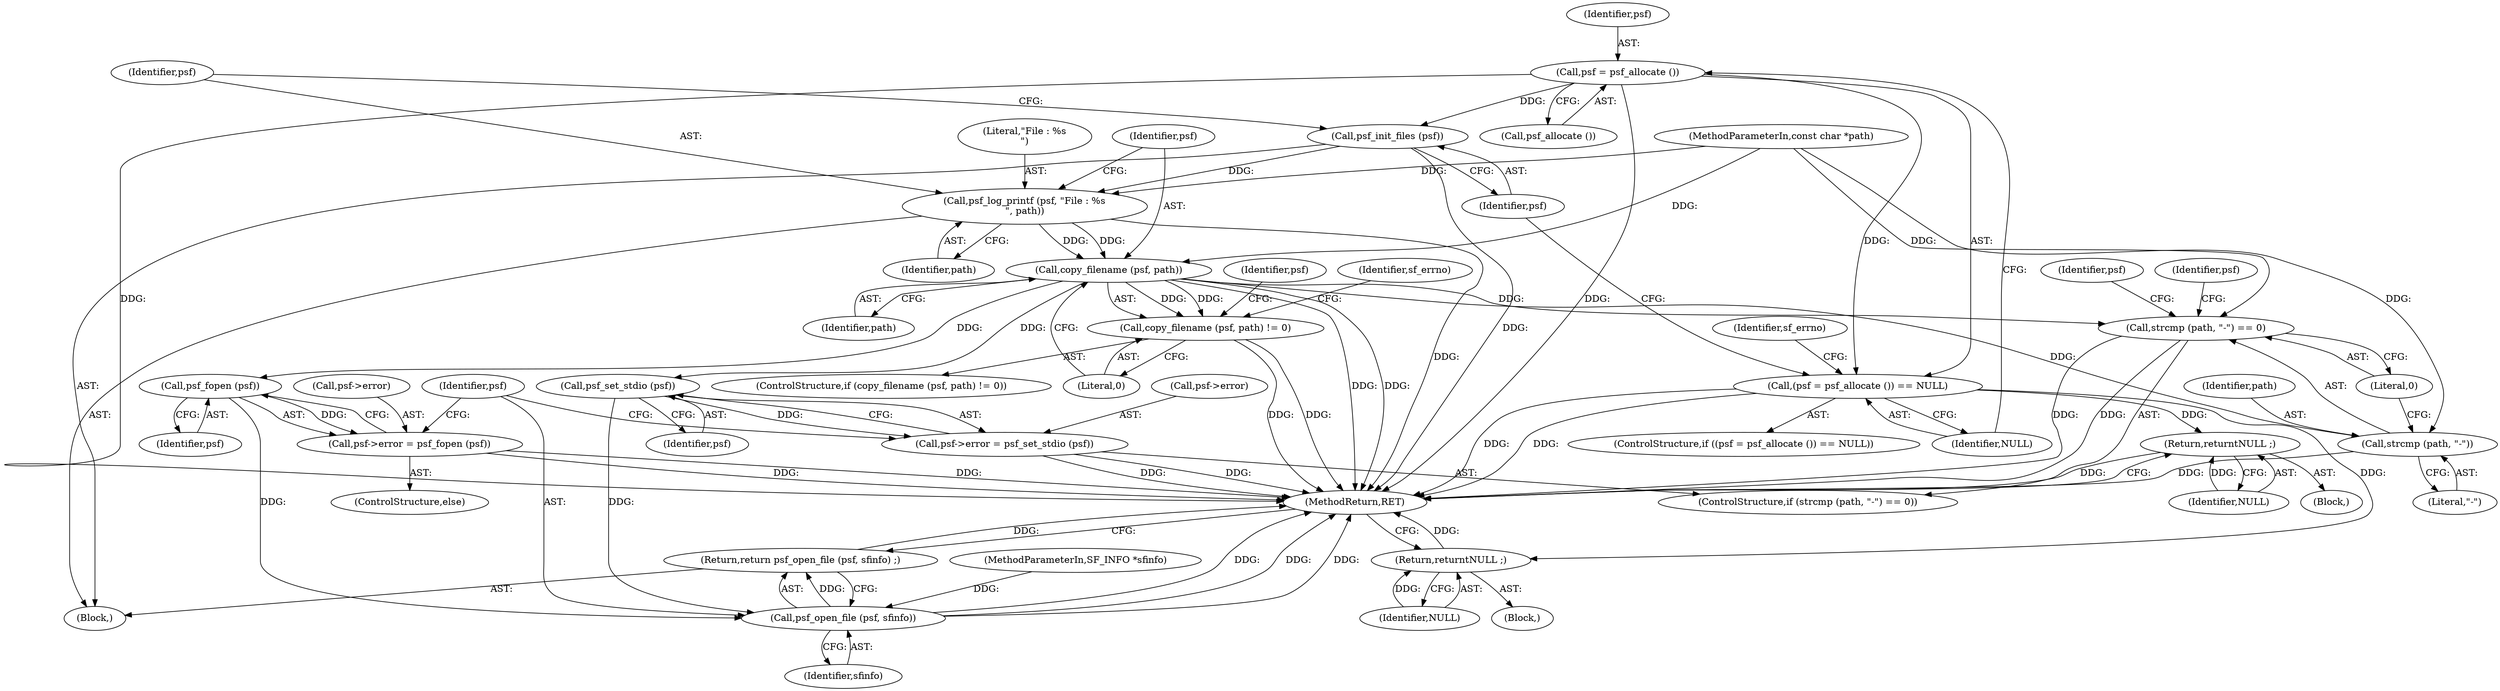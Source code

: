 digraph "0_libsndfile_708e996c87c5fae77b104ccfeb8f6db784c32074_19@API" {
"1000115" [label="(Call,psf = psf_allocate ())"];
"1000114" [label="(Call,(psf = psf_allocate ()) == NULL)"];
"1000123" [label="(Return,return\tNULL ;)"];
"1000143" [label="(Return,return\tNULL ;)"];
"1000125" [label="(Call,psf_init_files (psf))"];
"1000127" [label="(Call,psf_log_printf (psf, \"File : %s\n\", path))"];
"1000133" [label="(Call,copy_filename (psf, path))"];
"1000132" [label="(Call,copy_filename (psf, path) != 0)"];
"1000153" [label="(Call,strcmp (path, \"-\") == 0)"];
"1000154" [label="(Call,strcmp (path, \"-\"))"];
"1000162" [label="(Call,psf_set_stdio (psf))"];
"1000158" [label="(Call,psf->error = psf_set_stdio (psf))"];
"1000172" [label="(Call,psf_open_file (psf, sfinfo))"];
"1000171" [label="(Return,return psf_open_file (psf, sfinfo) ;)"];
"1000169" [label="(Call,psf_fopen (psf))"];
"1000165" [label="(Call,psf->error = psf_fopen (psf))"];
"1000124" [label="(Identifier,NULL)"];
"1000117" [label="(Call,psf_allocate ())"];
"1000131" [label="(ControlStructure,if (copy_filename (psf, path) != 0))"];
"1000167" [label="(Identifier,psf)"];
"1000136" [label="(Literal,0)"];
"1000116" [label="(Identifier,psf)"];
"1000174" [label="(Identifier,sfinfo)"];
"1000119" [label="(Block,)"];
"1000155" [label="(Identifier,path)"];
"1000175" [label="(MethodReturn,RET)"];
"1000139" [label="(Identifier,sf_errno)"];
"1000105" [label="(MethodParameterIn,SF_INFO *sfinfo)"];
"1000133" [label="(Call,copy_filename (psf, path))"];
"1000173" [label="(Identifier,psf)"];
"1000144" [label="(Identifier,NULL)"];
"1000129" [label="(Literal,\"File : %s\n\")"];
"1000171" [label="(Return,return psf_open_file (psf, sfinfo) ;)"];
"1000137" [label="(Block,)"];
"1000115" [label="(Call,psf = psf_allocate ())"];
"1000165" [label="(Call,psf->error = psf_fopen (psf))"];
"1000153" [label="(Call,strcmp (path, \"-\") == 0)"];
"1000118" [label="(Identifier,NULL)"];
"1000127" [label="(Call,psf_log_printf (psf, \"File : %s\n\", path))"];
"1000170" [label="(Identifier,psf)"];
"1000156" [label="(Literal,\"-\")"];
"1000143" [label="(Return,return\tNULL ;)"];
"1000130" [label="(Identifier,path)"];
"1000157" [label="(Literal,0)"];
"1000158" [label="(Call,psf->error = psf_set_stdio (psf))"];
"1000166" [label="(Call,psf->error)"];
"1000106" [label="(Block,)"];
"1000113" [label="(ControlStructure,if ((psf = psf_allocate ()) == NULL))"];
"1000134" [label="(Identifier,psf)"];
"1000121" [label="(Identifier,sf_errno)"];
"1000172" [label="(Call,psf_open_file (psf, sfinfo))"];
"1000163" [label="(Identifier,psf)"];
"1000159" [label="(Call,psf->error)"];
"1000152" [label="(ControlStructure,if (strcmp (path, \"-\") == 0))"];
"1000154" [label="(Call,strcmp (path, \"-\"))"];
"1000162" [label="(Call,psf_set_stdio (psf))"];
"1000114" [label="(Call,(psf = psf_allocate ()) == NULL)"];
"1000148" [label="(Identifier,psf)"];
"1000125" [label="(Call,psf_init_files (psf))"];
"1000135" [label="(Identifier,path)"];
"1000160" [label="(Identifier,psf)"];
"1000169" [label="(Call,psf_fopen (psf))"];
"1000164" [label="(ControlStructure,else)"];
"1000103" [label="(MethodParameterIn,const char *path)"];
"1000123" [label="(Return,return\tNULL ;)"];
"1000126" [label="(Identifier,psf)"];
"1000132" [label="(Call,copy_filename (psf, path) != 0)"];
"1000128" [label="(Identifier,psf)"];
"1000115" -> "1000114"  [label="AST: "];
"1000115" -> "1000117"  [label="CFG: "];
"1000116" -> "1000115"  [label="AST: "];
"1000117" -> "1000115"  [label="AST: "];
"1000118" -> "1000115"  [label="CFG: "];
"1000115" -> "1000175"  [label="DDG: "];
"1000115" -> "1000175"  [label="DDG: "];
"1000115" -> "1000114"  [label="DDG: "];
"1000115" -> "1000125"  [label="DDG: "];
"1000114" -> "1000113"  [label="AST: "];
"1000114" -> "1000118"  [label="CFG: "];
"1000118" -> "1000114"  [label="AST: "];
"1000121" -> "1000114"  [label="CFG: "];
"1000126" -> "1000114"  [label="CFG: "];
"1000114" -> "1000175"  [label="DDG: "];
"1000114" -> "1000175"  [label="DDG: "];
"1000114" -> "1000123"  [label="DDG: "];
"1000114" -> "1000143"  [label="DDG: "];
"1000123" -> "1000119"  [label="AST: "];
"1000123" -> "1000124"  [label="CFG: "];
"1000124" -> "1000123"  [label="AST: "];
"1000175" -> "1000123"  [label="CFG: "];
"1000123" -> "1000175"  [label="DDG: "];
"1000124" -> "1000123"  [label="DDG: "];
"1000143" -> "1000137"  [label="AST: "];
"1000143" -> "1000144"  [label="CFG: "];
"1000144" -> "1000143"  [label="AST: "];
"1000175" -> "1000143"  [label="CFG: "];
"1000143" -> "1000175"  [label="DDG: "];
"1000144" -> "1000143"  [label="DDG: "];
"1000125" -> "1000106"  [label="AST: "];
"1000125" -> "1000126"  [label="CFG: "];
"1000126" -> "1000125"  [label="AST: "];
"1000128" -> "1000125"  [label="CFG: "];
"1000125" -> "1000175"  [label="DDG: "];
"1000125" -> "1000127"  [label="DDG: "];
"1000127" -> "1000106"  [label="AST: "];
"1000127" -> "1000130"  [label="CFG: "];
"1000128" -> "1000127"  [label="AST: "];
"1000129" -> "1000127"  [label="AST: "];
"1000130" -> "1000127"  [label="AST: "];
"1000134" -> "1000127"  [label="CFG: "];
"1000127" -> "1000175"  [label="DDG: "];
"1000103" -> "1000127"  [label="DDG: "];
"1000127" -> "1000133"  [label="DDG: "];
"1000127" -> "1000133"  [label="DDG: "];
"1000133" -> "1000132"  [label="AST: "];
"1000133" -> "1000135"  [label="CFG: "];
"1000134" -> "1000133"  [label="AST: "];
"1000135" -> "1000133"  [label="AST: "];
"1000136" -> "1000133"  [label="CFG: "];
"1000133" -> "1000175"  [label="DDG: "];
"1000133" -> "1000175"  [label="DDG: "];
"1000133" -> "1000132"  [label="DDG: "];
"1000133" -> "1000132"  [label="DDG: "];
"1000103" -> "1000133"  [label="DDG: "];
"1000133" -> "1000153"  [label="DDG: "];
"1000133" -> "1000154"  [label="DDG: "];
"1000133" -> "1000162"  [label="DDG: "];
"1000133" -> "1000169"  [label="DDG: "];
"1000132" -> "1000131"  [label="AST: "];
"1000132" -> "1000136"  [label="CFG: "];
"1000136" -> "1000132"  [label="AST: "];
"1000139" -> "1000132"  [label="CFG: "];
"1000148" -> "1000132"  [label="CFG: "];
"1000132" -> "1000175"  [label="DDG: "];
"1000132" -> "1000175"  [label="DDG: "];
"1000153" -> "1000152"  [label="AST: "];
"1000153" -> "1000157"  [label="CFG: "];
"1000154" -> "1000153"  [label="AST: "];
"1000157" -> "1000153"  [label="AST: "];
"1000160" -> "1000153"  [label="CFG: "];
"1000167" -> "1000153"  [label="CFG: "];
"1000153" -> "1000175"  [label="DDG: "];
"1000153" -> "1000175"  [label="DDG: "];
"1000103" -> "1000153"  [label="DDG: "];
"1000154" -> "1000156"  [label="CFG: "];
"1000155" -> "1000154"  [label="AST: "];
"1000156" -> "1000154"  [label="AST: "];
"1000157" -> "1000154"  [label="CFG: "];
"1000154" -> "1000175"  [label="DDG: "];
"1000103" -> "1000154"  [label="DDG: "];
"1000162" -> "1000158"  [label="AST: "];
"1000162" -> "1000163"  [label="CFG: "];
"1000163" -> "1000162"  [label="AST: "];
"1000158" -> "1000162"  [label="CFG: "];
"1000162" -> "1000158"  [label="DDG: "];
"1000162" -> "1000172"  [label="DDG: "];
"1000158" -> "1000152"  [label="AST: "];
"1000159" -> "1000158"  [label="AST: "];
"1000173" -> "1000158"  [label="CFG: "];
"1000158" -> "1000175"  [label="DDG: "];
"1000158" -> "1000175"  [label="DDG: "];
"1000172" -> "1000171"  [label="AST: "];
"1000172" -> "1000174"  [label="CFG: "];
"1000173" -> "1000172"  [label="AST: "];
"1000174" -> "1000172"  [label="AST: "];
"1000171" -> "1000172"  [label="CFG: "];
"1000172" -> "1000175"  [label="DDG: "];
"1000172" -> "1000175"  [label="DDG: "];
"1000172" -> "1000175"  [label="DDG: "];
"1000172" -> "1000171"  [label="DDG: "];
"1000169" -> "1000172"  [label="DDG: "];
"1000105" -> "1000172"  [label="DDG: "];
"1000171" -> "1000106"  [label="AST: "];
"1000175" -> "1000171"  [label="CFG: "];
"1000171" -> "1000175"  [label="DDG: "];
"1000169" -> "1000165"  [label="AST: "];
"1000169" -> "1000170"  [label="CFG: "];
"1000170" -> "1000169"  [label="AST: "];
"1000165" -> "1000169"  [label="CFG: "];
"1000169" -> "1000165"  [label="DDG: "];
"1000165" -> "1000164"  [label="AST: "];
"1000166" -> "1000165"  [label="AST: "];
"1000173" -> "1000165"  [label="CFG: "];
"1000165" -> "1000175"  [label="DDG: "];
"1000165" -> "1000175"  [label="DDG: "];
}
